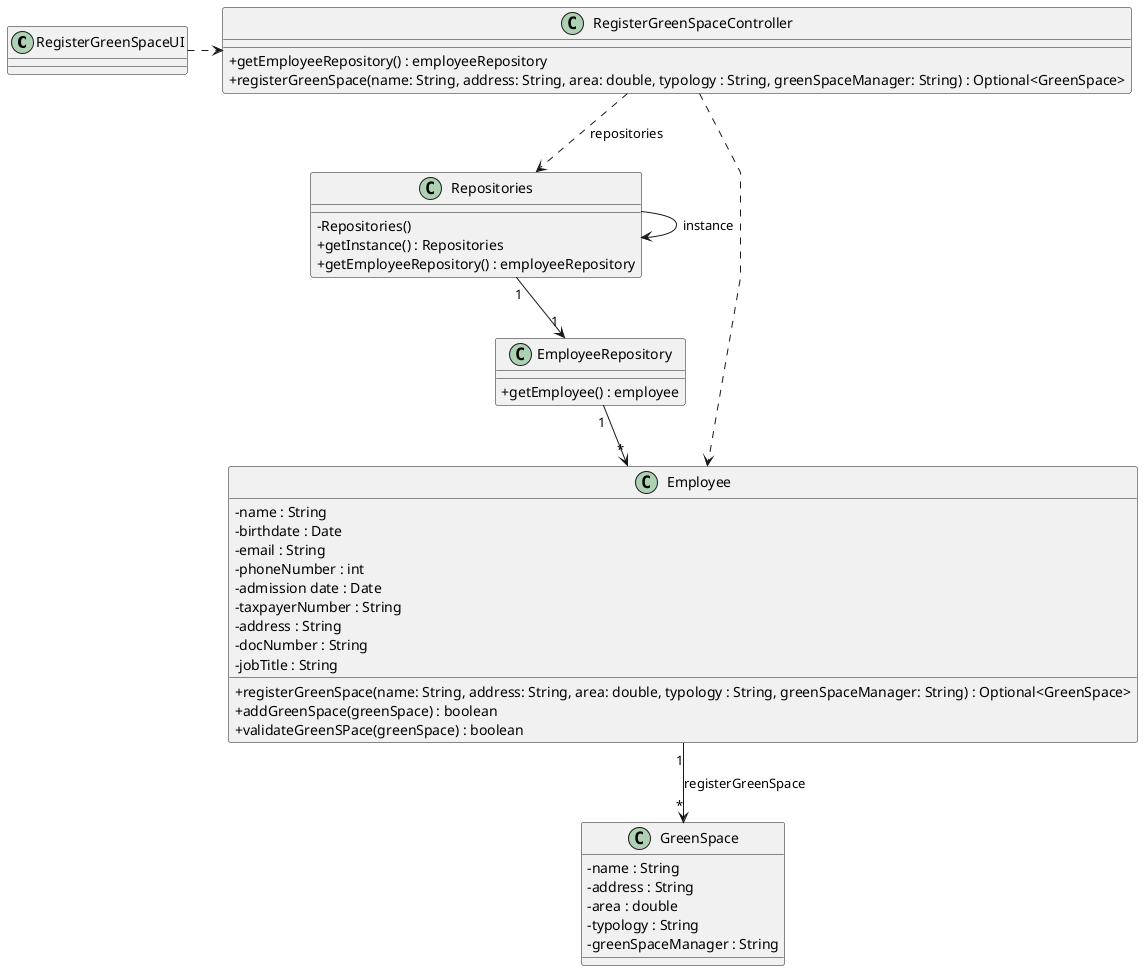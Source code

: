 @startuml
'skinparam monochrome true
skinparam packageStyle rectangle
skinparam shadowing false
skinparam linetype polyline
'skinparam linetype orto

skinparam classAttributeIconSize 0

'left to right direction

class RegisterGreenSpaceUI {

}

class RegisterGreenSpaceController {
    + getEmployeeRepository() : employeeRepository
    + registerGreenSpace(name: String, address: String, area: double, typology : String, greenSpaceManager: String) : Optional<GreenSpace>

}

class Repositories {
     - Repositories()
     + getInstance() : Repositories
     + getEmployeeRepository() : employeeRepository

}

class Employee {
    -name : String
    -birthdate : Date
    -email : String
    -phoneNumber : int
    -admission date : Date
    -taxpayerNumber : String
    -address : String
    -docNumber : String
    -jobTitle : String
    +registerGreenSpace(name: String, address: String, area: double, typology : String, greenSpaceManager: String) : Optional<GreenSpace>
    +addGreenSpace(greenSpace) : boolean
    +validateGreenSPace(greenSpace) : boolean

}

class EmployeeRepository {
    +getEmployee() : employee
}



class GreenSpace {
        -name : String
        -address : String
        -area : double
        -typology : String
        - greenSpaceManager : String
}





RegisterGreenSpaceController ..> Repositories: repositories
RegisterGreenSpaceController ..> Employee
RegisterGreenSpaceUI .> RegisterGreenSpaceController
Repositories -> Repositories : instance
EmployeeRepository "1" --> "*" Employee
Employee "1" --> "*" GreenSpace : registerGreenSpace
Repositories "1" --> "1" EmployeeRepository



@enduml